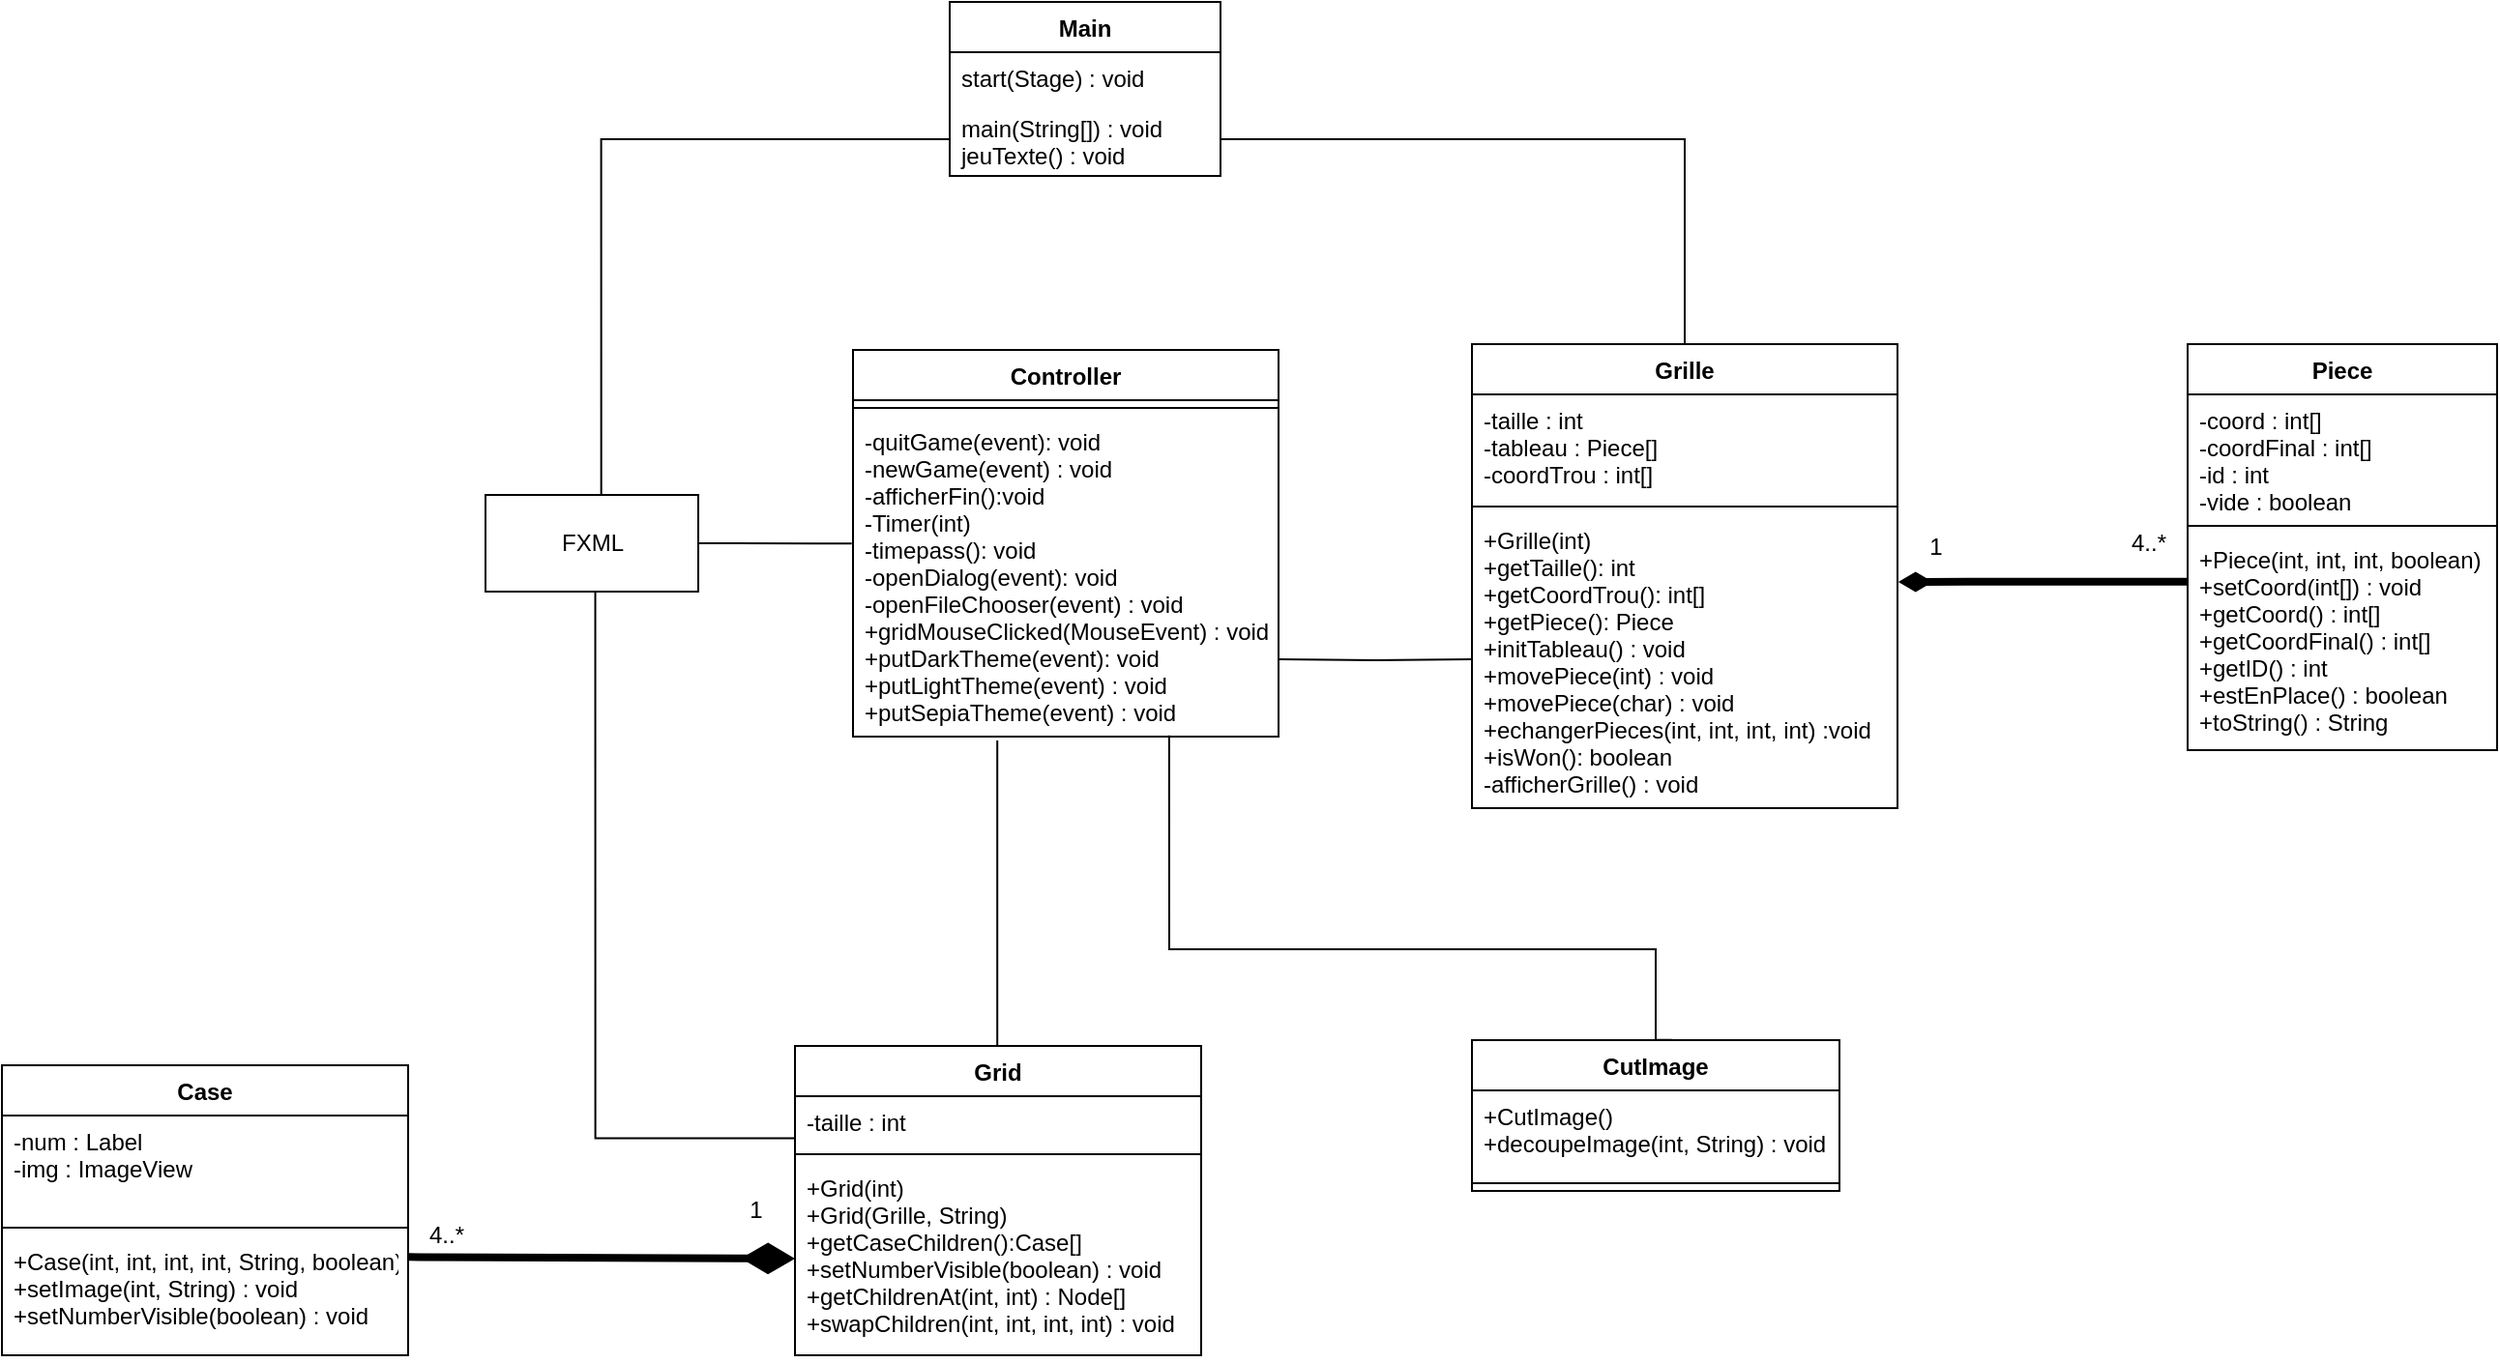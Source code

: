 <mxfile version="14.0.1" type="github">
  <diagram id="C5RBs43oDa-KdzZeNtuy" name="Page-1">
    <mxGraphModel dx="1552" dy="448" grid="1" gridSize="10" guides="1" tooltips="1" connect="1" arrows="1" fold="1" page="1" pageScale="1" pageWidth="827" pageHeight="1169" math="0" shadow="0">
      <root>
        <mxCell id="WIyWlLk6GJQsqaUBKTNV-0" />
        <mxCell id="WIyWlLk6GJQsqaUBKTNV-1" parent="WIyWlLk6GJQsqaUBKTNV-0" />
        <mxCell id="tegfBYY8dMS22XdAfOIb-26" style="edgeStyle=orthogonalEdgeStyle;rounded=0;orthogonalLoop=1;jettySize=auto;html=1;endArrow=diamondThin;endFill=1;strokeWidth=4;exitX=-0.001;exitY=0.222;exitDx=0;exitDy=0;exitPerimeter=0;entryX=1.002;entryY=0.23;entryDx=0;entryDy=0;entryPerimeter=0;" parent="WIyWlLk6GJQsqaUBKTNV-1" source="tegfBYY8dMS22XdAfOIb-21" target="tegfBYY8dMS22XdAfOIb-16" edge="1">
          <mxGeometry relative="1" as="geometry">
            <mxPoint x="260" y="910" as="targetPoint" />
            <Array as="points" />
          </mxGeometry>
        </mxCell>
        <mxCell id="tegfBYY8dMS22XdAfOIb-27" value="4..*" style="text;html=1;strokeColor=none;fillColor=none;align=center;verticalAlign=middle;whiteSpace=wrap;rounded=0;glass=0;" parent="WIyWlLk6GJQsqaUBKTNV-1" vertex="1">
          <mxGeometry x="330" y="850" width="40" height="20" as="geometry" />
        </mxCell>
        <mxCell id="tegfBYY8dMS22XdAfOIb-28" value="1" style="text;html=1;strokeColor=none;fillColor=none;align=center;verticalAlign=middle;whiteSpace=wrap;rounded=0;glass=0;" parent="WIyWlLk6GJQsqaUBKTNV-1" vertex="1">
          <mxGeometry x="220" y="852" width="40" height="20" as="geometry" />
        </mxCell>
        <mxCell id="tegfBYY8dMS22XdAfOIb-13" value="Grille" style="swimlane;fontStyle=1;align=center;verticalAlign=top;childLayout=stackLayout;horizontal=1;startSize=26;horizontalStack=0;resizeParent=1;resizeParentMax=0;resizeLast=0;collapsible=1;marginBottom=0;" parent="WIyWlLk6GJQsqaUBKTNV-1" vertex="1">
          <mxGeometry y="757" width="220" height="240" as="geometry" />
        </mxCell>
        <mxCell id="tegfBYY8dMS22XdAfOIb-14" value="-taille : int&#xa;-tableau : Piece[]&#xa;-coordTrou : int[]" style="text;strokeColor=none;fillColor=none;align=left;verticalAlign=top;spacingLeft=4;spacingRight=4;overflow=hidden;rotatable=0;points=[[0,0.5],[1,0.5]];portConstraint=eastwest;glass=0;" parent="tegfBYY8dMS22XdAfOIb-13" vertex="1">
          <mxGeometry y="26" width="220" height="54" as="geometry" />
        </mxCell>
        <mxCell id="tegfBYY8dMS22XdAfOIb-15" value="" style="line;strokeWidth=1;fillColor=none;align=left;verticalAlign=middle;spacingTop=-1;spacingLeft=3;spacingRight=3;rotatable=0;labelPosition=right;points=[];portConstraint=eastwest;" parent="tegfBYY8dMS22XdAfOIb-13" vertex="1">
          <mxGeometry y="80" width="220" height="8" as="geometry" />
        </mxCell>
        <mxCell id="tegfBYY8dMS22XdAfOIb-16" value="+Grille(int)&#xa;+getTaille(): int&#xa;+getCoordTrou(): int[]&#xa;+getPiece(): Piece&#xa;+initTableau() : void&#xa;+movePiece(int) : void&#xa;+movePiece(char) : void&#xa;+echangerPieces(int, int, int, int) :void&#xa;+isWon(): boolean&#xa;-afficherGrille() : void&#xa;" style="text;strokeColor=none;fillColor=none;align=left;verticalAlign=top;spacingLeft=4;spacingRight=4;overflow=hidden;rotatable=0;points=[[0,0.5],[1,0.5]];portConstraint=eastwest;" parent="tegfBYY8dMS22XdAfOIb-13" vertex="1">
          <mxGeometry y="88" width="220" height="152" as="geometry" />
        </mxCell>
        <mxCell id="tegfBYY8dMS22XdAfOIb-18" value="Piece" style="swimlane;fontStyle=1;align=center;verticalAlign=top;childLayout=stackLayout;horizontal=1;startSize=26;horizontalStack=0;resizeParent=1;resizeParentMax=0;resizeLast=0;collapsible=1;marginBottom=0;" parent="WIyWlLk6GJQsqaUBKTNV-1" vertex="1">
          <mxGeometry x="370" y="757" width="160" height="210" as="geometry" />
        </mxCell>
        <mxCell id="tegfBYY8dMS22XdAfOIb-19" value="-coord : int[]&#xa;-coordFinal : int[]&#xa;-id : int &#xa;-vide : boolean" style="text;strokeColor=none;fillColor=none;align=left;verticalAlign=top;spacingLeft=4;spacingRight=4;overflow=hidden;rotatable=0;points=[[0,0.5],[1,0.5]];portConstraint=eastwest;" parent="tegfBYY8dMS22XdAfOIb-18" vertex="1">
          <mxGeometry y="26" width="160" height="64" as="geometry" />
        </mxCell>
        <mxCell id="tegfBYY8dMS22XdAfOIb-20" value="" style="line;strokeWidth=1;fillColor=none;align=left;verticalAlign=middle;spacingTop=-1;spacingLeft=3;spacingRight=3;rotatable=0;labelPosition=right;points=[];portConstraint=eastwest;" parent="tegfBYY8dMS22XdAfOIb-18" vertex="1">
          <mxGeometry y="90" width="160" height="8" as="geometry" />
        </mxCell>
        <mxCell id="tegfBYY8dMS22XdAfOIb-21" value="+Piece(int, int, int, boolean)&#xa;+setCoord(int[]) : void&#xa;+getCoord() : int[]&#xa;+getCoordFinal() : int[]&#xa;+getID() : int&#xa;+estEnPlace() : boolean&#xa;+toString() : String" style="text;strokeColor=none;fillColor=none;align=left;verticalAlign=top;spacingLeft=4;spacingRight=4;overflow=hidden;rotatable=0;points=[[0,0.5],[1,0.5]];portConstraint=eastwest;" parent="tegfBYY8dMS22XdAfOIb-18" vertex="1">
          <mxGeometry y="98" width="160" height="112" as="geometry" />
        </mxCell>
        <mxCell id="7Y3FF3XPQKUWEm8WZrEQ-0" value="Controller" style="swimlane;fontStyle=1;align=center;verticalAlign=top;childLayout=stackLayout;horizontal=1;startSize=26;horizontalStack=0;resizeParent=1;resizeParentMax=0;resizeLast=0;collapsible=1;marginBottom=0;" parent="WIyWlLk6GJQsqaUBKTNV-1" vertex="1">
          <mxGeometry x="-320" y="760" width="220" height="200" as="geometry" />
        </mxCell>
        <mxCell id="7Y3FF3XPQKUWEm8WZrEQ-2" value="" style="line;strokeWidth=1;fillColor=none;align=left;verticalAlign=middle;spacingTop=-1;spacingLeft=3;spacingRight=3;rotatable=0;labelPosition=right;points=[];portConstraint=eastwest;" parent="7Y3FF3XPQKUWEm8WZrEQ-0" vertex="1">
          <mxGeometry y="26" width="220" height="8" as="geometry" />
        </mxCell>
        <mxCell id="7Y3FF3XPQKUWEm8WZrEQ-3" value="-quitGame(event): void&#xa;-newGame(event) : void&#xa;-afficherFin():void&#xa;-Timer(int)&#xa;-timepass(): void&#xa;-openDialog(event): void&#xa;-openFileChooser(event) : void&#xa;+gridMouseClicked(MouseEvent) : void&#xa;+putDarkTheme(event): void&#xa;+putLightTheme(event) : void&#xa;+putSepiaTheme(event) : void" style="text;strokeColor=none;fillColor=none;align=left;verticalAlign=top;spacingLeft=4;spacingRight=4;overflow=hidden;rotatable=0;points=[[0,0.5],[1,0.5]];portConstraint=eastwest;" parent="7Y3FF3XPQKUWEm8WZrEQ-0" vertex="1">
          <mxGeometry y="34" width="220" height="166" as="geometry" />
        </mxCell>
        <mxCell id="Ugj86R5UMHvXt9ItY-I0-0" value="Case" style="swimlane;fontStyle=1;align=center;verticalAlign=top;childLayout=stackLayout;horizontal=1;startSize=26;horizontalStack=0;resizeParent=1;resizeParentMax=0;resizeLast=0;collapsible=1;marginBottom=0;" parent="WIyWlLk6GJQsqaUBKTNV-1" vertex="1">
          <mxGeometry x="-760" y="1130" width="210" height="150" as="geometry" />
        </mxCell>
        <mxCell id="Ugj86R5UMHvXt9ItY-I0-1" value="-num : Label&#xa;-img : ImageView" style="text;strokeColor=none;fillColor=none;align=left;verticalAlign=top;spacingLeft=4;spacingRight=4;overflow=hidden;rotatable=0;points=[[0,0.5],[1,0.5]];portConstraint=eastwest;" parent="Ugj86R5UMHvXt9ItY-I0-0" vertex="1">
          <mxGeometry y="26" width="210" height="54" as="geometry" />
        </mxCell>
        <mxCell id="Ugj86R5UMHvXt9ItY-I0-2" value="" style="line;strokeWidth=1;fillColor=none;align=left;verticalAlign=middle;spacingTop=-1;spacingLeft=3;spacingRight=3;rotatable=0;labelPosition=right;points=[];portConstraint=eastwest;" parent="Ugj86R5UMHvXt9ItY-I0-0" vertex="1">
          <mxGeometry y="80" width="210" height="8" as="geometry" />
        </mxCell>
        <mxCell id="Ugj86R5UMHvXt9ItY-I0-3" value="+Case(int, int, int, int, String, boolean)&#xa;+setImage(int, String) : void&#xa;+setNumberVisible(boolean) : void" style="text;strokeColor=none;fillColor=none;align=left;verticalAlign=top;spacingLeft=4;spacingRight=4;overflow=hidden;rotatable=0;points=[[0,0.5],[1,0.5]];portConstraint=eastwest;" parent="Ugj86R5UMHvXt9ItY-I0-0" vertex="1">
          <mxGeometry y="88" width="210" height="62" as="geometry" />
        </mxCell>
        <mxCell id="Ugj86R5UMHvXt9ItY-I0-5" value="CutImage" style="swimlane;fontStyle=1;align=center;verticalAlign=top;childLayout=stackLayout;horizontal=1;startSize=26;horizontalStack=0;resizeParent=1;resizeParentMax=0;resizeLast=0;collapsible=1;marginBottom=0;" parent="WIyWlLk6GJQsqaUBKTNV-1" vertex="1">
          <mxGeometry y="1117" width="190" height="78" as="geometry" />
        </mxCell>
        <mxCell id="Ugj86R5UMHvXt9ItY-I0-8" value="+CutImage()&#xa;+decoupeImage(int, String) : void" style="text;strokeColor=none;fillColor=none;align=left;verticalAlign=top;spacingLeft=4;spacingRight=4;overflow=hidden;rotatable=0;points=[[0,0.5],[1,0.5]];portConstraint=eastwest;" parent="Ugj86R5UMHvXt9ItY-I0-5" vertex="1">
          <mxGeometry y="26" width="190" height="44" as="geometry" />
        </mxCell>
        <mxCell id="Ugj86R5UMHvXt9ItY-I0-7" value="" style="line;strokeWidth=1;fillColor=none;align=left;verticalAlign=middle;spacingTop=-1;spacingLeft=3;spacingRight=3;rotatable=0;labelPosition=right;points=[];portConstraint=eastwest;" parent="Ugj86R5UMHvXt9ItY-I0-5" vertex="1">
          <mxGeometry y="70" width="190" height="8" as="geometry" />
        </mxCell>
        <mxCell id="vgTbRwmTvLUqRU4mt49j-19" style="edgeStyle=orthogonalEdgeStyle;rounded=0;orthogonalLoop=1;jettySize=auto;html=1;entryX=0.339;entryY=1.012;entryDx=0;entryDy=0;entryPerimeter=0;endArrow=none;endFill=0;" parent="WIyWlLk6GJQsqaUBKTNV-1" source="Ugj86R5UMHvXt9ItY-I0-9" target="7Y3FF3XPQKUWEm8WZrEQ-3" edge="1">
          <mxGeometry relative="1" as="geometry">
            <Array as="points">
              <mxPoint x="-245" y="962" />
            </Array>
          </mxGeometry>
        </mxCell>
        <mxCell id="Ugj86R5UMHvXt9ItY-I0-9" value="Grid" style="swimlane;fontStyle=1;align=center;verticalAlign=top;childLayout=stackLayout;horizontal=1;startSize=26;horizontalStack=0;resizeParent=1;resizeParentMax=0;resizeLast=0;collapsible=1;marginBottom=0;" parent="WIyWlLk6GJQsqaUBKTNV-1" vertex="1">
          <mxGeometry x="-350" y="1120" width="210" height="160" as="geometry" />
        </mxCell>
        <mxCell id="Ugj86R5UMHvXt9ItY-I0-10" value="-taille : int" style="text;strokeColor=none;fillColor=none;align=left;verticalAlign=top;spacingLeft=4;spacingRight=4;overflow=hidden;rotatable=0;points=[[0,0.5],[1,0.5]];portConstraint=eastwest;" parent="Ugj86R5UMHvXt9ItY-I0-9" vertex="1">
          <mxGeometry y="26" width="210" height="26" as="geometry" />
        </mxCell>
        <mxCell id="Ugj86R5UMHvXt9ItY-I0-11" value="" style="line;strokeWidth=1;fillColor=none;align=left;verticalAlign=middle;spacingTop=-1;spacingLeft=3;spacingRight=3;rotatable=0;labelPosition=right;points=[];portConstraint=eastwest;" parent="Ugj86R5UMHvXt9ItY-I0-9" vertex="1">
          <mxGeometry y="52" width="210" height="8" as="geometry" />
        </mxCell>
        <mxCell id="Ugj86R5UMHvXt9ItY-I0-12" value="+Grid(int)&#xa;+Grid(Grille, String)&#xa;+getCaseChildren():Case[]&#xa;+setNumberVisible(boolean) : void&#xa;+getChildrenAt(int, int) : Node[]&#xa;+swapChildren(int, int, int, int) : void" style="text;strokeColor=none;fillColor=none;align=left;verticalAlign=top;spacingLeft=4;spacingRight=4;overflow=hidden;rotatable=0;points=[[0,0.5],[1,0.5]];portConstraint=eastwest;" parent="Ugj86R5UMHvXt9ItY-I0-9" vertex="1">
          <mxGeometry y="60" width="210" height="100" as="geometry" />
        </mxCell>
        <mxCell id="Ugj86R5UMHvXt9ItY-I0-13" value="FXML" style="html=1;" parent="WIyWlLk6GJQsqaUBKTNV-1" vertex="1">
          <mxGeometry x="-510" y="835" width="110" height="50" as="geometry" />
        </mxCell>
        <mxCell id="Ugj86R5UMHvXt9ItY-I0-16" style="edgeStyle=orthogonalEdgeStyle;rounded=0;orthogonalLoop=1;jettySize=auto;html=1;entryX=0;entryY=0.5;entryDx=0;entryDy=0;endArrow=diamondThin;endFill=1;endSize=16;startSize=14;jumpSize=7;strokeWidth=4;exitX=1.002;exitY=0.18;exitDx=0;exitDy=0;exitPerimeter=0;" parent="WIyWlLk6GJQsqaUBKTNV-1" source="Ugj86R5UMHvXt9ItY-I0-3" target="Ugj86R5UMHvXt9ItY-I0-12" edge="1">
          <mxGeometry relative="1" as="geometry">
            <mxPoint x="-645" y="860" as="sourcePoint" />
            <Array as="points">
              <mxPoint x="-544" y="1229" />
            </Array>
          </mxGeometry>
        </mxCell>
        <mxCell id="Ugj86R5UMHvXt9ItY-I0-19" value="1" style="text;html=1;strokeColor=none;fillColor=none;align=center;verticalAlign=middle;whiteSpace=wrap;rounded=0;glass=0;" parent="WIyWlLk6GJQsqaUBKTNV-1" vertex="1">
          <mxGeometry x="-390" y="1195" width="40" height="20" as="geometry" />
        </mxCell>
        <mxCell id="vgTbRwmTvLUqRU4mt49j-7" style="edgeStyle=orthogonalEdgeStyle;rounded=0;orthogonalLoop=1;jettySize=auto;html=1;entryX=0.516;entryY=0.999;entryDx=0;entryDy=0;endArrow=none;endFill=0;exitX=0.002;exitY=0.837;exitDx=0;exitDy=0;exitPerimeter=0;entryPerimeter=0;" parent="WIyWlLk6GJQsqaUBKTNV-1" source="Ugj86R5UMHvXt9ItY-I0-10" target="Ugj86R5UMHvXt9ItY-I0-13" edge="1">
          <mxGeometry relative="1" as="geometry">
            <mxPoint x="-454" y="640" as="sourcePoint" />
            <Array as="points">
              <mxPoint x="-453" y="1168" />
            </Array>
          </mxGeometry>
        </mxCell>
        <mxCell id="vgTbRwmTvLUqRU4mt49j-15" style="edgeStyle=orthogonalEdgeStyle;rounded=0;orthogonalLoop=1;jettySize=auto;html=1;entryX=1;entryY=0.759;entryDx=0;entryDy=0;entryPerimeter=0;endArrow=none;endFill=0;" parent="WIyWlLk6GJQsqaUBKTNV-1" target="7Y3FF3XPQKUWEm8WZrEQ-3" edge="1">
          <mxGeometry relative="1" as="geometry">
            <mxPoint y="920" as="sourcePoint" />
          </mxGeometry>
        </mxCell>
        <mxCell id="Ugj86R5UMHvXt9ItY-I0-17" value="4..*" style="text;html=1;strokeColor=none;fillColor=none;align=center;verticalAlign=middle;whiteSpace=wrap;rounded=0;glass=0;" parent="WIyWlLk6GJQsqaUBKTNV-1" vertex="1">
          <mxGeometry x="-560" y="1210" width="60" height="15" as="geometry" />
        </mxCell>
        <mxCell id="dIjljxHdMv3uy_VdIgtz-4" style="edgeStyle=orthogonalEdgeStyle;rounded=0;orthogonalLoop=1;jettySize=auto;html=1;entryX=0.743;entryY=0.996;entryDx=0;entryDy=0;entryPerimeter=0;endArrow=none;endFill=0;exitX=0.544;exitY=-0.001;exitDx=0;exitDy=0;exitPerimeter=0;" parent="WIyWlLk6GJQsqaUBKTNV-1" target="7Y3FF3XPQKUWEm8WZrEQ-3" edge="1" source="Ugj86R5UMHvXt9ItY-I0-5">
          <mxGeometry relative="1" as="geometry">
            <mxPoint x="95" y="1120" as="sourcePoint" />
            <Array as="points">
              <mxPoint x="95" y="1117" />
              <mxPoint x="95" y="1070" />
              <mxPoint x="-156" y="1070" />
            </Array>
          </mxGeometry>
        </mxCell>
        <mxCell id="dIjljxHdMv3uy_VdIgtz-5" value="Main" style="swimlane;fontStyle=1;childLayout=stackLayout;horizontal=1;startSize=26;fillColor=none;horizontalStack=0;resizeParent=1;resizeParentMax=0;resizeLast=0;collapsible=1;marginBottom=0;" parent="WIyWlLk6GJQsqaUBKTNV-1" vertex="1">
          <mxGeometry x="-270" y="580" width="140" height="90" as="geometry" />
        </mxCell>
        <mxCell id="dIjljxHdMv3uy_VdIgtz-7" value="start(Stage) : void" style="text;strokeColor=none;fillColor=none;align=left;verticalAlign=top;spacingLeft=4;spacingRight=4;overflow=hidden;rotatable=0;points=[[0,0.5],[1,0.5]];portConstraint=eastwest;" parent="dIjljxHdMv3uy_VdIgtz-5" vertex="1">
          <mxGeometry y="26" width="140" height="26" as="geometry" />
        </mxCell>
        <mxCell id="dIjljxHdMv3uy_VdIgtz-8" value="main(String[]) : void&#xa;jeuTexte() : void&#xa;" style="text;strokeColor=none;fillColor=none;align=left;verticalAlign=top;spacingLeft=4;spacingRight=4;overflow=hidden;rotatable=0;points=[[0,0.5],[1,0.5]];portConstraint=eastwest;" parent="dIjljxHdMv3uy_VdIgtz-5" vertex="1">
          <mxGeometry y="52" width="140" height="38" as="geometry" />
        </mxCell>
        <mxCell id="dIjljxHdMv3uy_VdIgtz-9" style="edgeStyle=orthogonalEdgeStyle;rounded=0;orthogonalLoop=1;jettySize=auto;html=1;endArrow=none;endFill=0;entryX=0.544;entryY=-0.01;entryDx=0;entryDy=0;entryPerimeter=0;" parent="WIyWlLk6GJQsqaUBKTNV-1" source="dIjljxHdMv3uy_VdIgtz-8" edge="1" target="Ugj86R5UMHvXt9ItY-I0-13">
          <mxGeometry relative="1" as="geometry">
            <mxPoint x="-450" y="830" as="targetPoint" />
          </mxGeometry>
        </mxCell>
        <mxCell id="dIjljxHdMv3uy_VdIgtz-10" style="edgeStyle=orthogonalEdgeStyle;rounded=0;orthogonalLoop=1;jettySize=auto;html=1;entryX=0.5;entryY=0;entryDx=0;entryDy=0;endArrow=none;endFill=0;" parent="WIyWlLk6GJQsqaUBKTNV-1" source="dIjljxHdMv3uy_VdIgtz-8" target="tegfBYY8dMS22XdAfOIb-13" edge="1">
          <mxGeometry relative="1" as="geometry" />
        </mxCell>
        <mxCell id="OnqS9g4vSrJiceSaHbYZ-0" style="edgeStyle=orthogonalEdgeStyle;rounded=0;orthogonalLoop=1;jettySize=auto;html=1;entryX=1;entryY=0.5;entryDx=0;entryDy=0;endArrow=none;endFill=0;exitX=-0.003;exitY=0.398;exitDx=0;exitDy=0;exitPerimeter=0;" edge="1" parent="WIyWlLk6GJQsqaUBKTNV-1" source="7Y3FF3XPQKUWEm8WZrEQ-3" target="Ugj86R5UMHvXt9ItY-I0-13">
          <mxGeometry relative="1" as="geometry">
            <mxPoint x="-340" y="840" as="sourcePoint" />
            <Array as="points">
              <mxPoint x="-340" y="860" />
            </Array>
          </mxGeometry>
        </mxCell>
      </root>
    </mxGraphModel>
  </diagram>
</mxfile>
